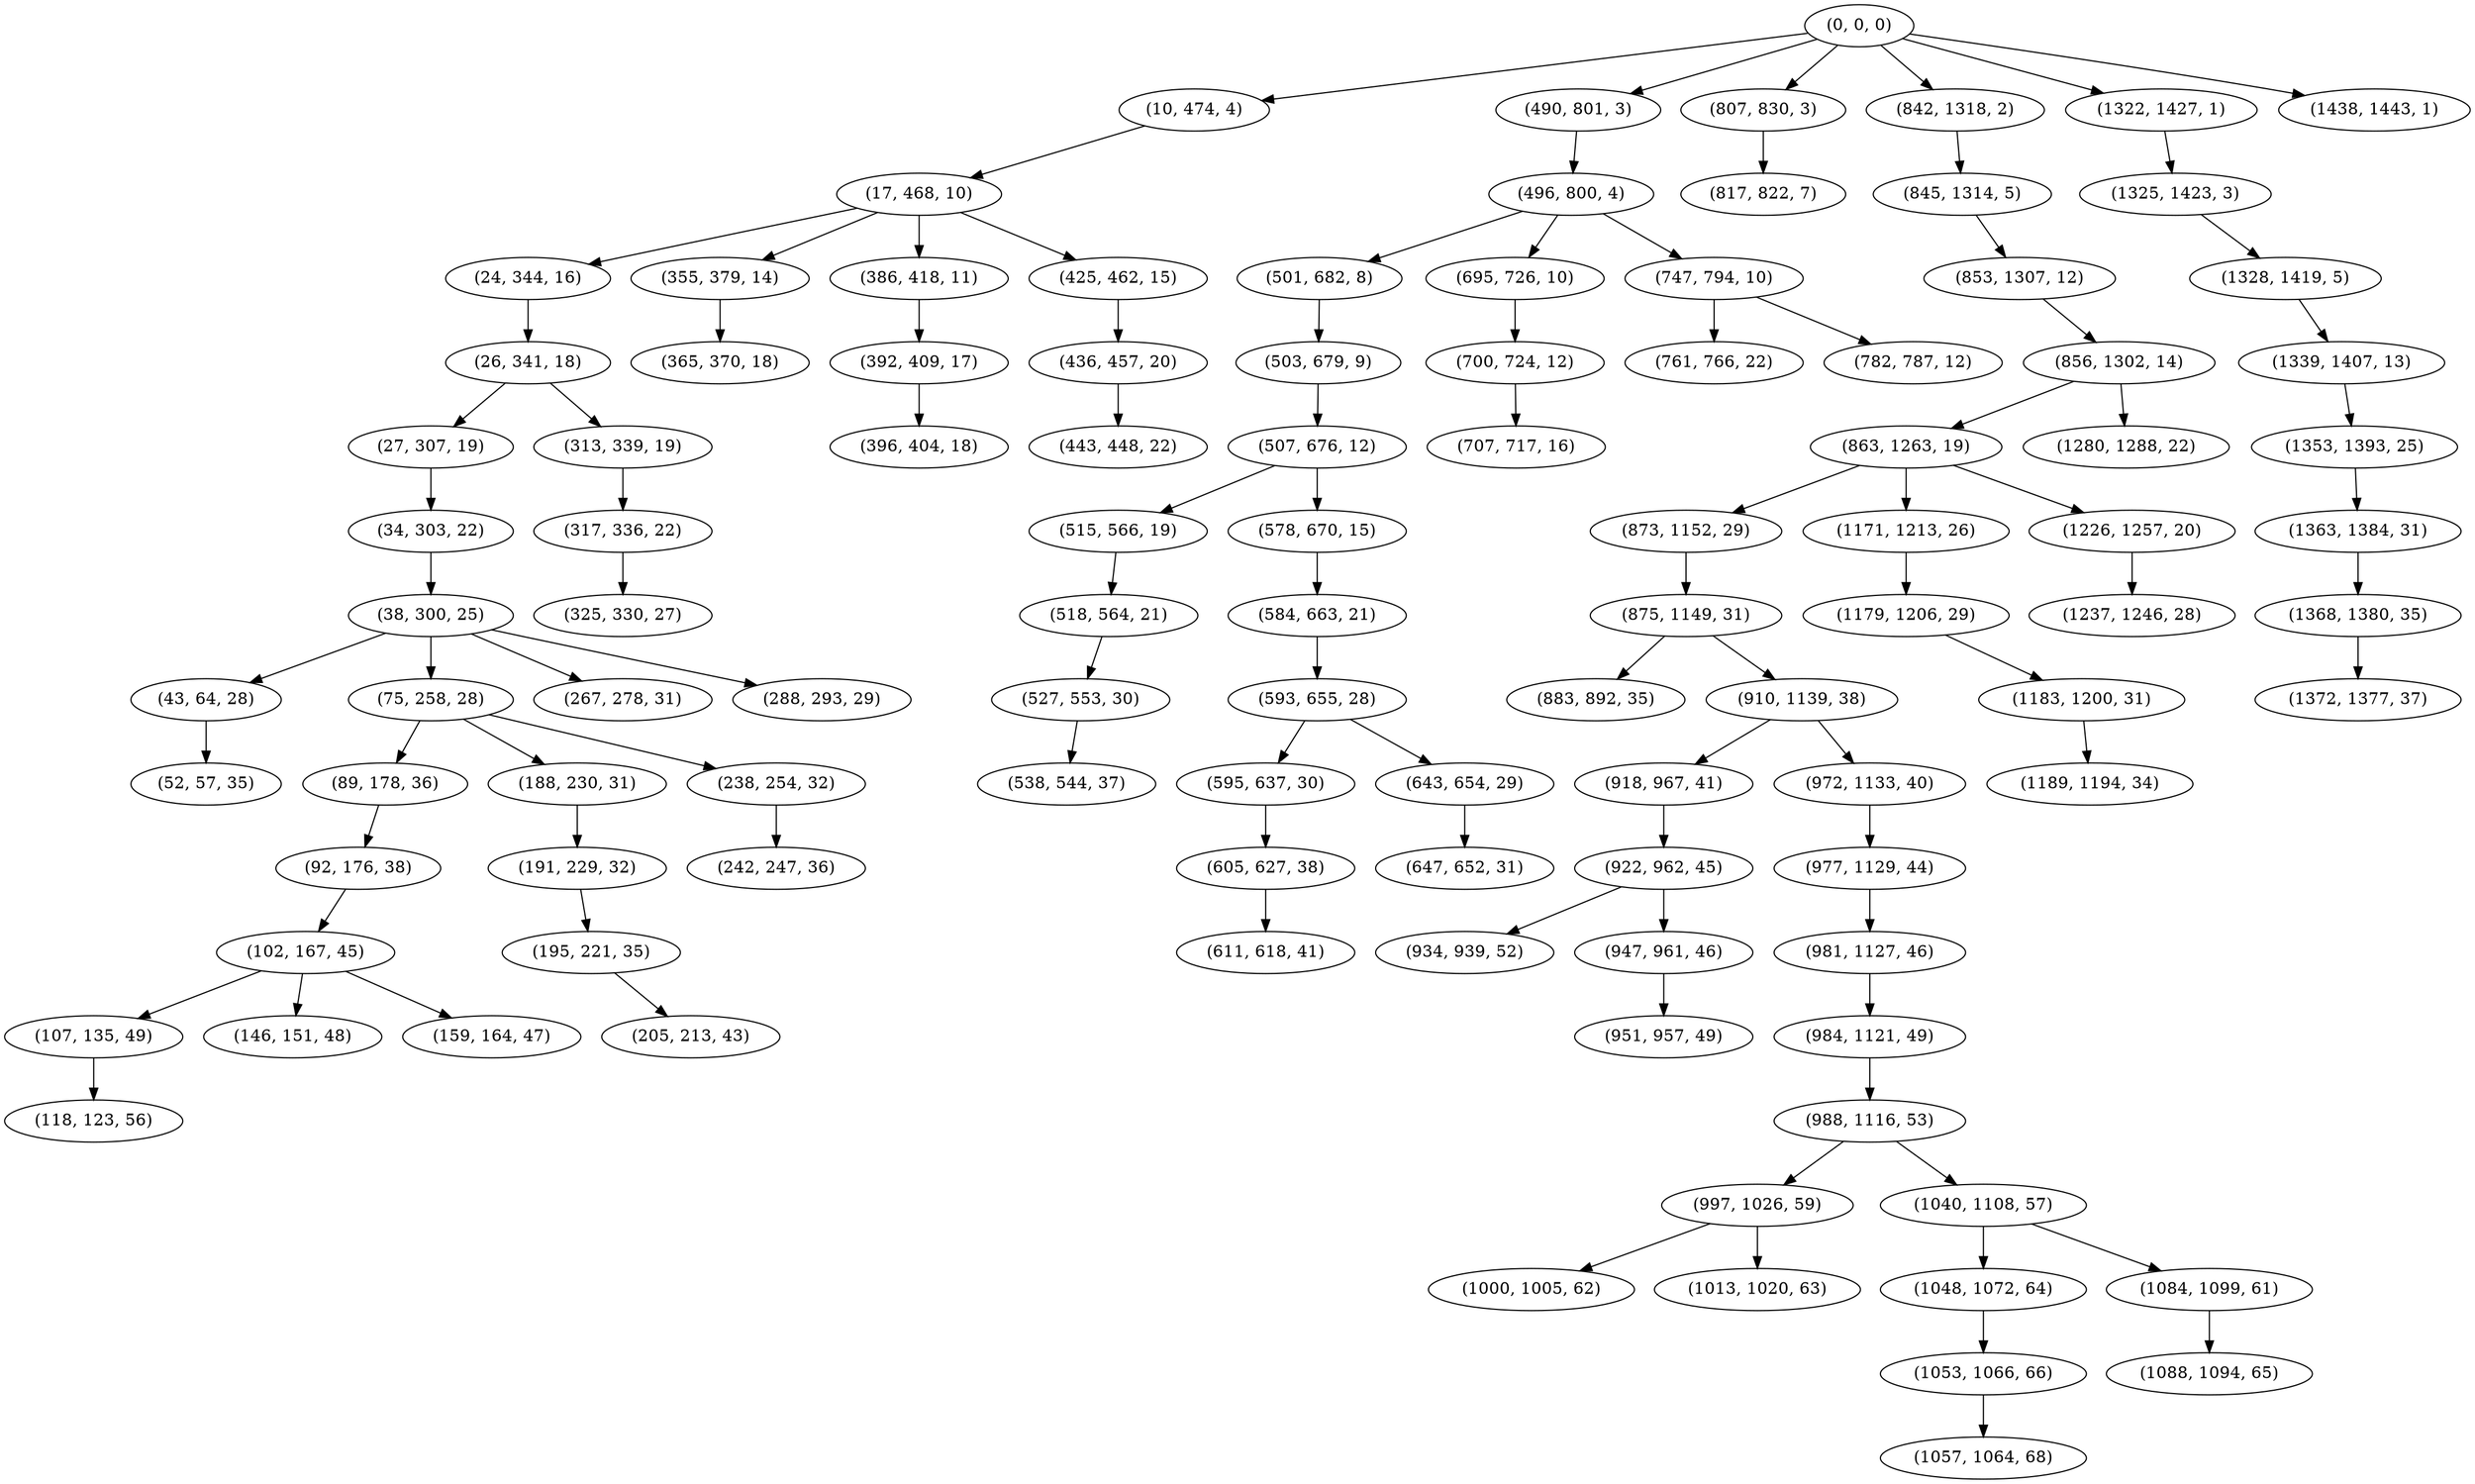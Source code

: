 digraph tree {
    "(0, 0, 0)";
    "(10, 474, 4)";
    "(17, 468, 10)";
    "(24, 344, 16)";
    "(26, 341, 18)";
    "(27, 307, 19)";
    "(34, 303, 22)";
    "(38, 300, 25)";
    "(43, 64, 28)";
    "(52, 57, 35)";
    "(75, 258, 28)";
    "(89, 178, 36)";
    "(92, 176, 38)";
    "(102, 167, 45)";
    "(107, 135, 49)";
    "(118, 123, 56)";
    "(146, 151, 48)";
    "(159, 164, 47)";
    "(188, 230, 31)";
    "(191, 229, 32)";
    "(195, 221, 35)";
    "(205, 213, 43)";
    "(238, 254, 32)";
    "(242, 247, 36)";
    "(267, 278, 31)";
    "(288, 293, 29)";
    "(313, 339, 19)";
    "(317, 336, 22)";
    "(325, 330, 27)";
    "(355, 379, 14)";
    "(365, 370, 18)";
    "(386, 418, 11)";
    "(392, 409, 17)";
    "(396, 404, 18)";
    "(425, 462, 15)";
    "(436, 457, 20)";
    "(443, 448, 22)";
    "(490, 801, 3)";
    "(496, 800, 4)";
    "(501, 682, 8)";
    "(503, 679, 9)";
    "(507, 676, 12)";
    "(515, 566, 19)";
    "(518, 564, 21)";
    "(527, 553, 30)";
    "(538, 544, 37)";
    "(578, 670, 15)";
    "(584, 663, 21)";
    "(593, 655, 28)";
    "(595, 637, 30)";
    "(605, 627, 38)";
    "(611, 618, 41)";
    "(643, 654, 29)";
    "(647, 652, 31)";
    "(695, 726, 10)";
    "(700, 724, 12)";
    "(707, 717, 16)";
    "(747, 794, 10)";
    "(761, 766, 22)";
    "(782, 787, 12)";
    "(807, 830, 3)";
    "(817, 822, 7)";
    "(842, 1318, 2)";
    "(845, 1314, 5)";
    "(853, 1307, 12)";
    "(856, 1302, 14)";
    "(863, 1263, 19)";
    "(873, 1152, 29)";
    "(875, 1149, 31)";
    "(883, 892, 35)";
    "(910, 1139, 38)";
    "(918, 967, 41)";
    "(922, 962, 45)";
    "(934, 939, 52)";
    "(947, 961, 46)";
    "(951, 957, 49)";
    "(972, 1133, 40)";
    "(977, 1129, 44)";
    "(981, 1127, 46)";
    "(984, 1121, 49)";
    "(988, 1116, 53)";
    "(997, 1026, 59)";
    "(1000, 1005, 62)";
    "(1013, 1020, 63)";
    "(1040, 1108, 57)";
    "(1048, 1072, 64)";
    "(1053, 1066, 66)";
    "(1057, 1064, 68)";
    "(1084, 1099, 61)";
    "(1088, 1094, 65)";
    "(1171, 1213, 26)";
    "(1179, 1206, 29)";
    "(1183, 1200, 31)";
    "(1189, 1194, 34)";
    "(1226, 1257, 20)";
    "(1237, 1246, 28)";
    "(1280, 1288, 22)";
    "(1322, 1427, 1)";
    "(1325, 1423, 3)";
    "(1328, 1419, 5)";
    "(1339, 1407, 13)";
    "(1353, 1393, 25)";
    "(1363, 1384, 31)";
    "(1368, 1380, 35)";
    "(1372, 1377, 37)";
    "(1438, 1443, 1)";
    "(0, 0, 0)" -> "(10, 474, 4)";
    "(0, 0, 0)" -> "(490, 801, 3)";
    "(0, 0, 0)" -> "(807, 830, 3)";
    "(0, 0, 0)" -> "(842, 1318, 2)";
    "(0, 0, 0)" -> "(1322, 1427, 1)";
    "(0, 0, 0)" -> "(1438, 1443, 1)";
    "(10, 474, 4)" -> "(17, 468, 10)";
    "(17, 468, 10)" -> "(24, 344, 16)";
    "(17, 468, 10)" -> "(355, 379, 14)";
    "(17, 468, 10)" -> "(386, 418, 11)";
    "(17, 468, 10)" -> "(425, 462, 15)";
    "(24, 344, 16)" -> "(26, 341, 18)";
    "(26, 341, 18)" -> "(27, 307, 19)";
    "(26, 341, 18)" -> "(313, 339, 19)";
    "(27, 307, 19)" -> "(34, 303, 22)";
    "(34, 303, 22)" -> "(38, 300, 25)";
    "(38, 300, 25)" -> "(43, 64, 28)";
    "(38, 300, 25)" -> "(75, 258, 28)";
    "(38, 300, 25)" -> "(267, 278, 31)";
    "(38, 300, 25)" -> "(288, 293, 29)";
    "(43, 64, 28)" -> "(52, 57, 35)";
    "(75, 258, 28)" -> "(89, 178, 36)";
    "(75, 258, 28)" -> "(188, 230, 31)";
    "(75, 258, 28)" -> "(238, 254, 32)";
    "(89, 178, 36)" -> "(92, 176, 38)";
    "(92, 176, 38)" -> "(102, 167, 45)";
    "(102, 167, 45)" -> "(107, 135, 49)";
    "(102, 167, 45)" -> "(146, 151, 48)";
    "(102, 167, 45)" -> "(159, 164, 47)";
    "(107, 135, 49)" -> "(118, 123, 56)";
    "(188, 230, 31)" -> "(191, 229, 32)";
    "(191, 229, 32)" -> "(195, 221, 35)";
    "(195, 221, 35)" -> "(205, 213, 43)";
    "(238, 254, 32)" -> "(242, 247, 36)";
    "(313, 339, 19)" -> "(317, 336, 22)";
    "(317, 336, 22)" -> "(325, 330, 27)";
    "(355, 379, 14)" -> "(365, 370, 18)";
    "(386, 418, 11)" -> "(392, 409, 17)";
    "(392, 409, 17)" -> "(396, 404, 18)";
    "(425, 462, 15)" -> "(436, 457, 20)";
    "(436, 457, 20)" -> "(443, 448, 22)";
    "(490, 801, 3)" -> "(496, 800, 4)";
    "(496, 800, 4)" -> "(501, 682, 8)";
    "(496, 800, 4)" -> "(695, 726, 10)";
    "(496, 800, 4)" -> "(747, 794, 10)";
    "(501, 682, 8)" -> "(503, 679, 9)";
    "(503, 679, 9)" -> "(507, 676, 12)";
    "(507, 676, 12)" -> "(515, 566, 19)";
    "(507, 676, 12)" -> "(578, 670, 15)";
    "(515, 566, 19)" -> "(518, 564, 21)";
    "(518, 564, 21)" -> "(527, 553, 30)";
    "(527, 553, 30)" -> "(538, 544, 37)";
    "(578, 670, 15)" -> "(584, 663, 21)";
    "(584, 663, 21)" -> "(593, 655, 28)";
    "(593, 655, 28)" -> "(595, 637, 30)";
    "(593, 655, 28)" -> "(643, 654, 29)";
    "(595, 637, 30)" -> "(605, 627, 38)";
    "(605, 627, 38)" -> "(611, 618, 41)";
    "(643, 654, 29)" -> "(647, 652, 31)";
    "(695, 726, 10)" -> "(700, 724, 12)";
    "(700, 724, 12)" -> "(707, 717, 16)";
    "(747, 794, 10)" -> "(761, 766, 22)";
    "(747, 794, 10)" -> "(782, 787, 12)";
    "(807, 830, 3)" -> "(817, 822, 7)";
    "(842, 1318, 2)" -> "(845, 1314, 5)";
    "(845, 1314, 5)" -> "(853, 1307, 12)";
    "(853, 1307, 12)" -> "(856, 1302, 14)";
    "(856, 1302, 14)" -> "(863, 1263, 19)";
    "(856, 1302, 14)" -> "(1280, 1288, 22)";
    "(863, 1263, 19)" -> "(873, 1152, 29)";
    "(863, 1263, 19)" -> "(1171, 1213, 26)";
    "(863, 1263, 19)" -> "(1226, 1257, 20)";
    "(873, 1152, 29)" -> "(875, 1149, 31)";
    "(875, 1149, 31)" -> "(883, 892, 35)";
    "(875, 1149, 31)" -> "(910, 1139, 38)";
    "(910, 1139, 38)" -> "(918, 967, 41)";
    "(910, 1139, 38)" -> "(972, 1133, 40)";
    "(918, 967, 41)" -> "(922, 962, 45)";
    "(922, 962, 45)" -> "(934, 939, 52)";
    "(922, 962, 45)" -> "(947, 961, 46)";
    "(947, 961, 46)" -> "(951, 957, 49)";
    "(972, 1133, 40)" -> "(977, 1129, 44)";
    "(977, 1129, 44)" -> "(981, 1127, 46)";
    "(981, 1127, 46)" -> "(984, 1121, 49)";
    "(984, 1121, 49)" -> "(988, 1116, 53)";
    "(988, 1116, 53)" -> "(997, 1026, 59)";
    "(988, 1116, 53)" -> "(1040, 1108, 57)";
    "(997, 1026, 59)" -> "(1000, 1005, 62)";
    "(997, 1026, 59)" -> "(1013, 1020, 63)";
    "(1040, 1108, 57)" -> "(1048, 1072, 64)";
    "(1040, 1108, 57)" -> "(1084, 1099, 61)";
    "(1048, 1072, 64)" -> "(1053, 1066, 66)";
    "(1053, 1066, 66)" -> "(1057, 1064, 68)";
    "(1084, 1099, 61)" -> "(1088, 1094, 65)";
    "(1171, 1213, 26)" -> "(1179, 1206, 29)";
    "(1179, 1206, 29)" -> "(1183, 1200, 31)";
    "(1183, 1200, 31)" -> "(1189, 1194, 34)";
    "(1226, 1257, 20)" -> "(1237, 1246, 28)";
    "(1322, 1427, 1)" -> "(1325, 1423, 3)";
    "(1325, 1423, 3)" -> "(1328, 1419, 5)";
    "(1328, 1419, 5)" -> "(1339, 1407, 13)";
    "(1339, 1407, 13)" -> "(1353, 1393, 25)";
    "(1353, 1393, 25)" -> "(1363, 1384, 31)";
    "(1363, 1384, 31)" -> "(1368, 1380, 35)";
    "(1368, 1380, 35)" -> "(1372, 1377, 37)";
}
